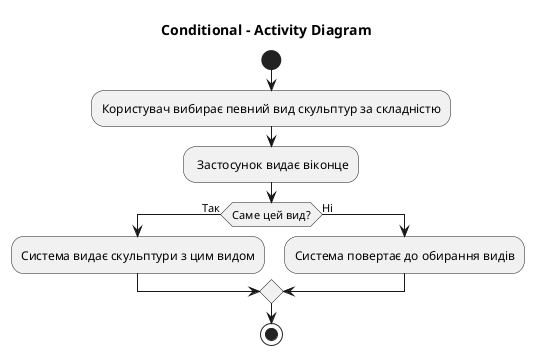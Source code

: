 @startuml
title Conditional - Activity Diagram 

start

:Користувач вибирає певний вид скульптур за складністю;
: Застосунок видає віконце;

if (Саме цей вид?) then (Так)
  :Система видає скульптури з цим видом;
else (Ні)
  :Система повертає до обирання видів;
endif

stop
@enduml
